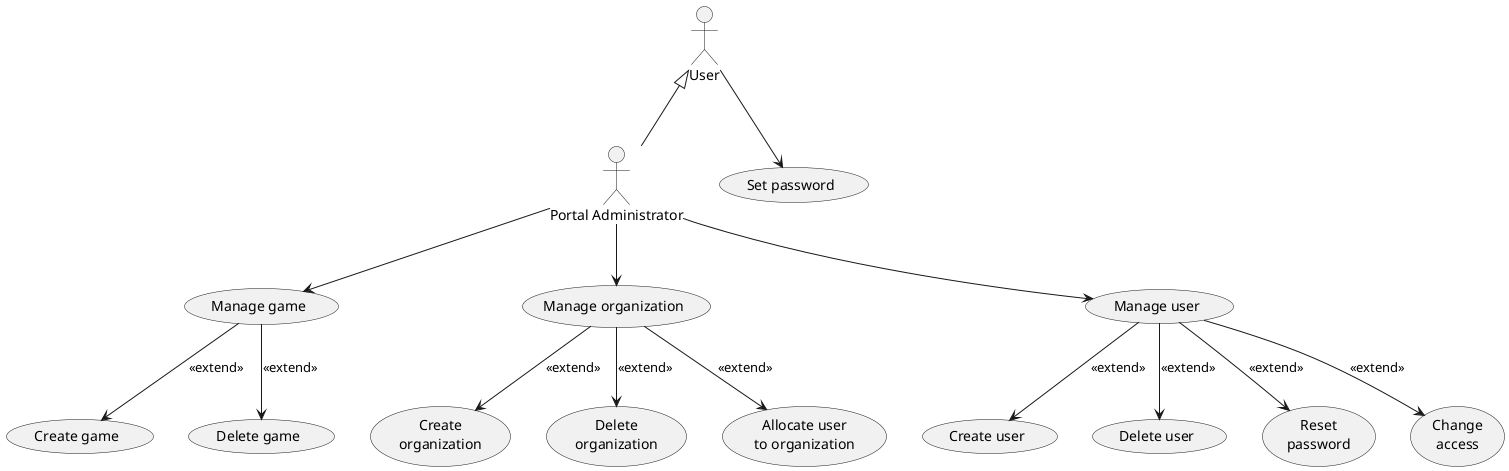 @startuml
"Portal Administrator" as PA
User <|-- PA

User --> (Set password)

PA --> (Manage game)
(Manage game) --> (Create game) : << extend >>
(Manage game) --> (Delete game) : << extend >>

PA --> (Manage organization)
(Manage organization) --> (Create\norganization) : << extend >>
(Manage organization) --> (Delete\norganization) : << extend >>
(Manage organization) --> (Allocate user\nto organization) : << extend >>

PA --> (Manage user)
(Manage user) --> (Create user) : << extend >>
(Manage user) --> (Delete user) : << extend >>
(Manage user) --> (Reset\npassword) : << extend >>
(Manage user) --> (Change\naccess) : << extend >>

@enduml